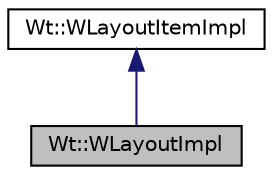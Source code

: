 digraph "Wt::WLayoutImpl"
{
 // LATEX_PDF_SIZE
  edge [fontname="Helvetica",fontsize="10",labelfontname="Helvetica",labelfontsize="10"];
  node [fontname="Helvetica",fontsize="10",shape=record];
  Node1 [label="Wt::WLayoutImpl",height=0.2,width=0.4,color="black", fillcolor="grey75", style="filled", fontcolor="black",tooltip="An abstract base class for implementing layout managers."];
  Node2 -> Node1 [dir="back",color="midnightblue",fontsize="10",style="solid"];
  Node2 [label="Wt::WLayoutItemImpl",height=0.2,width=0.4,color="black", fillcolor="white", style="filled",URL="$classWt_1_1WLayoutItemImpl.html",tooltip="An abstract base class for implementing layout managers."];
}
